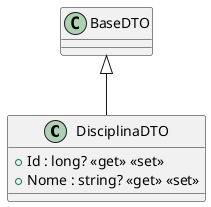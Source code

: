 @startuml
class DisciplinaDTO {
    + Id : long? <<get>> <<set>>
    + Nome : string? <<get>> <<set>>
}
BaseDTO <|-- DisciplinaDTO
@enduml

